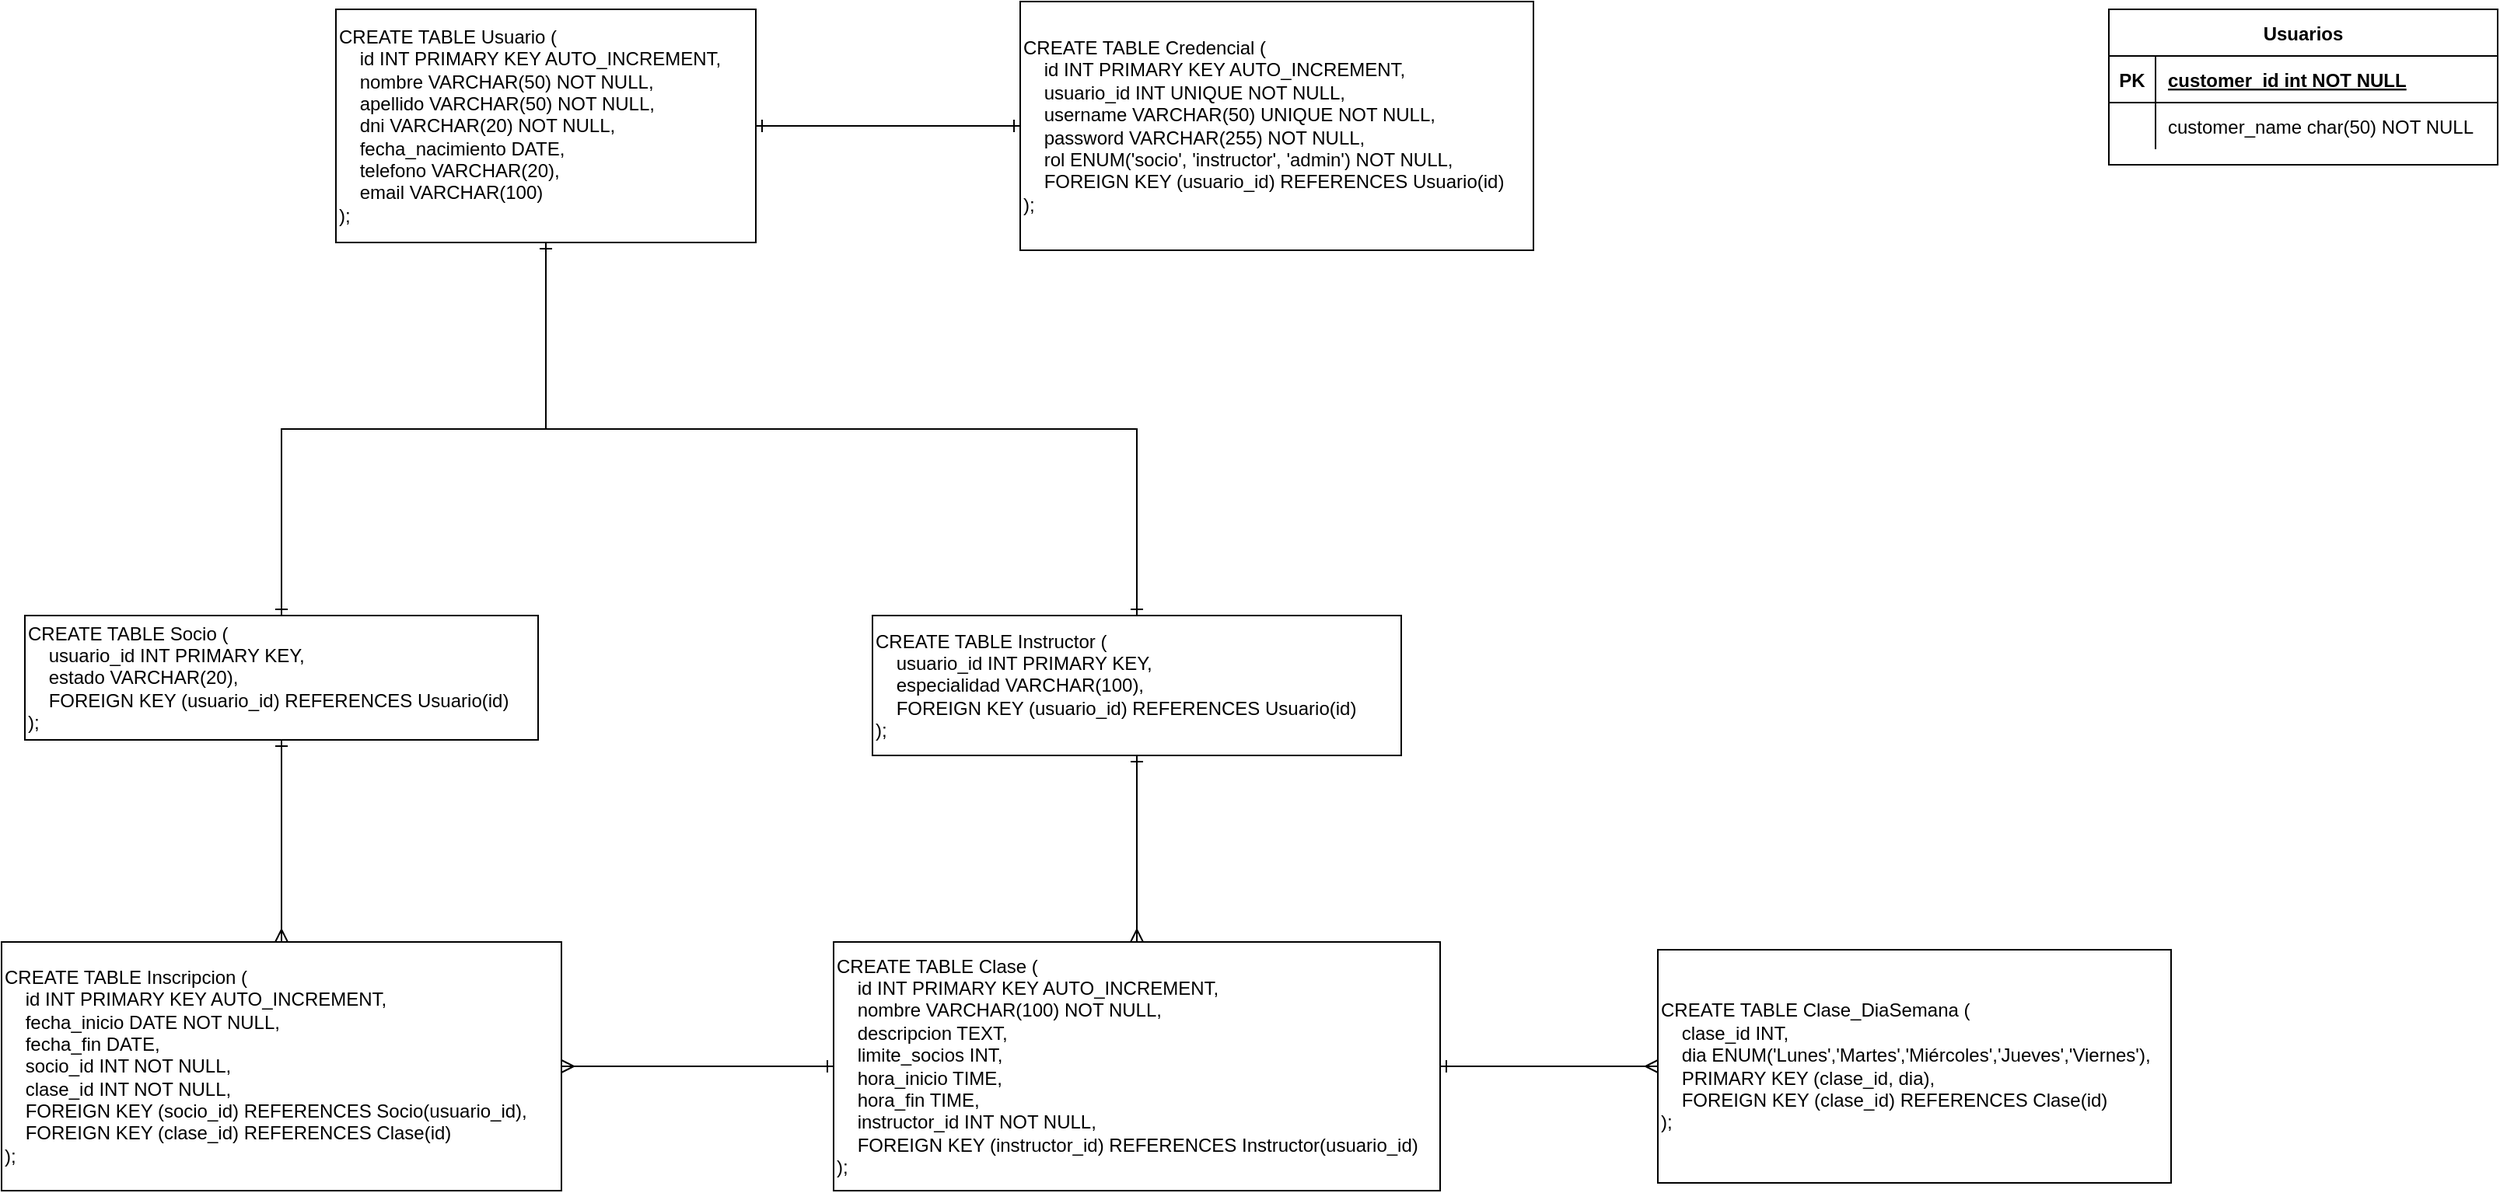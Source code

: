 <mxfile version="26.2.15">
  <diagram id="R2lEEEUBdFMjLlhIrx00" name="Page-1">
    <mxGraphModel dx="2684" dy="875" grid="1" gridSize="10" guides="1" tooltips="1" connect="1" arrows="1" fold="1" page="0" pageScale="1" pageWidth="850" pageHeight="1100" math="0" shadow="0" extFonts="Permanent Marker^https://fonts.googleapis.com/css?family=Permanent+Marker">
      <root>
        <mxCell id="0" />
        <mxCell id="1" parent="0" />
        <mxCell id="C-vyLk0tnHw3VtMMgP7b-23" value="Usuarios" style="shape=table;startSize=30;container=1;collapsible=1;childLayout=tableLayout;fixedRows=1;rowLines=0;fontStyle=1;align=center;resizeLast=1;" parent="1" vertex="1">
          <mxGeometry x="690" y="230" width="250" height="100" as="geometry" />
        </mxCell>
        <mxCell id="C-vyLk0tnHw3VtMMgP7b-24" value="" style="shape=partialRectangle;collapsible=0;dropTarget=0;pointerEvents=0;fillColor=none;points=[[0,0.5],[1,0.5]];portConstraint=eastwest;top=0;left=0;right=0;bottom=1;" parent="C-vyLk0tnHw3VtMMgP7b-23" vertex="1">
          <mxGeometry y="30" width="250" height="30" as="geometry" />
        </mxCell>
        <mxCell id="C-vyLk0tnHw3VtMMgP7b-25" value="PK" style="shape=partialRectangle;overflow=hidden;connectable=0;fillColor=none;top=0;left=0;bottom=0;right=0;fontStyle=1;" parent="C-vyLk0tnHw3VtMMgP7b-24" vertex="1">
          <mxGeometry width="30" height="30" as="geometry">
            <mxRectangle width="30" height="30" as="alternateBounds" />
          </mxGeometry>
        </mxCell>
        <mxCell id="C-vyLk0tnHw3VtMMgP7b-26" value="customer_id int NOT NULL " style="shape=partialRectangle;overflow=hidden;connectable=0;fillColor=none;top=0;left=0;bottom=0;right=0;align=left;spacingLeft=6;fontStyle=5;" parent="C-vyLk0tnHw3VtMMgP7b-24" vertex="1">
          <mxGeometry x="30" width="220" height="30" as="geometry">
            <mxRectangle width="220" height="30" as="alternateBounds" />
          </mxGeometry>
        </mxCell>
        <mxCell id="C-vyLk0tnHw3VtMMgP7b-27" value="" style="shape=partialRectangle;collapsible=0;dropTarget=0;pointerEvents=0;fillColor=none;points=[[0,0.5],[1,0.5]];portConstraint=eastwest;top=0;left=0;right=0;bottom=0;" parent="C-vyLk0tnHw3VtMMgP7b-23" vertex="1">
          <mxGeometry y="60" width="250" height="30" as="geometry" />
        </mxCell>
        <mxCell id="C-vyLk0tnHw3VtMMgP7b-28" value="" style="shape=partialRectangle;overflow=hidden;connectable=0;fillColor=none;top=0;left=0;bottom=0;right=0;" parent="C-vyLk0tnHw3VtMMgP7b-27" vertex="1">
          <mxGeometry width="30" height="30" as="geometry">
            <mxRectangle width="30" height="30" as="alternateBounds" />
          </mxGeometry>
        </mxCell>
        <mxCell id="C-vyLk0tnHw3VtMMgP7b-29" value="customer_name char(50) NOT NULL" style="shape=partialRectangle;overflow=hidden;connectable=0;fillColor=none;top=0;left=0;bottom=0;right=0;align=left;spacingLeft=6;" parent="C-vyLk0tnHw3VtMMgP7b-27" vertex="1">
          <mxGeometry x="30" width="220" height="30" as="geometry">
            <mxRectangle width="220" height="30" as="alternateBounds" />
          </mxGeometry>
        </mxCell>
        <mxCell id="bMSDryGwvFbEFKaxatis-11" style="edgeStyle=orthogonalEdgeStyle;rounded=0;orthogonalLoop=1;jettySize=auto;html=1;exitX=1;exitY=0.5;exitDx=0;exitDy=0;entryX=0;entryY=0.5;entryDx=0;entryDy=0;startArrow=ERone;startFill=0;endArrow=ERone;endFill=0;" edge="1" parent="1" source="bMSDryGwvFbEFKaxatis-2" target="bMSDryGwvFbEFKaxatis-3">
          <mxGeometry relative="1" as="geometry" />
        </mxCell>
        <mxCell id="bMSDryGwvFbEFKaxatis-16" style="edgeStyle=orthogonalEdgeStyle;rounded=0;orthogonalLoop=1;jettySize=auto;html=1;exitX=0.5;exitY=1;exitDx=0;exitDy=0;startArrow=ERone;startFill=0;endArrow=ERone;endFill=0;" edge="1" parent="1" source="bMSDryGwvFbEFKaxatis-2" target="bMSDryGwvFbEFKaxatis-4">
          <mxGeometry relative="1" as="geometry" />
        </mxCell>
        <mxCell id="bMSDryGwvFbEFKaxatis-17" style="edgeStyle=orthogonalEdgeStyle;rounded=0;orthogonalLoop=1;jettySize=auto;html=1;exitX=0.5;exitY=1;exitDx=0;exitDy=0;entryX=0.5;entryY=0;entryDx=0;entryDy=0;startArrow=ERone;startFill=0;endArrow=ERone;endFill=0;" edge="1" parent="1" source="bMSDryGwvFbEFKaxatis-2" target="bMSDryGwvFbEFKaxatis-5">
          <mxGeometry relative="1" as="geometry">
            <Array as="points">
              <mxPoint x="-315" y="500" />
              <mxPoint x="65" y="500" />
            </Array>
          </mxGeometry>
        </mxCell>
        <mxCell id="bMSDryGwvFbEFKaxatis-2" value="&lt;div&gt;CREATE TABLE Usuario (&lt;/div&gt;&lt;div&gt;&amp;nbsp; &amp;nbsp; id INT PRIMARY KEY AUTO_INCREMENT,&lt;/div&gt;&lt;div&gt;&amp;nbsp; &amp;nbsp; nombre VARCHAR(50) NOT NULL,&lt;/div&gt;&lt;div&gt;&amp;nbsp; &amp;nbsp; apellido VARCHAR(50) NOT NULL,&lt;/div&gt;&lt;div&gt;&amp;nbsp; &amp;nbsp; dni VARCHAR(20) NOT NULL,&lt;/div&gt;&lt;div&gt;&amp;nbsp; &amp;nbsp; fecha_nacimiento DATE,&lt;/div&gt;&lt;div&gt;&amp;nbsp; &amp;nbsp; telefono VARCHAR(20),&lt;/div&gt;&lt;div&gt;&amp;nbsp; &amp;nbsp; email VARCHAR(100)&lt;/div&gt;&lt;div&gt;);&lt;/div&gt;" style="rounded=0;whiteSpace=wrap;html=1;align=left;" vertex="1" parent="1">
          <mxGeometry x="-450" y="230" width="270" height="150" as="geometry" />
        </mxCell>
        <mxCell id="bMSDryGwvFbEFKaxatis-3" value="&lt;div&gt;CREATE TABLE Credencial (&lt;/div&gt;&lt;div&gt;&amp;nbsp; &amp;nbsp; id INT PRIMARY KEY AUTO_INCREMENT,&lt;/div&gt;&lt;div&gt;&amp;nbsp; &amp;nbsp; usuario_id INT UNIQUE NOT NULL,&lt;/div&gt;&lt;div&gt;&amp;nbsp; &amp;nbsp; username VARCHAR(50) UNIQUE NOT NULL,&lt;/div&gt;&lt;div&gt;&amp;nbsp; &amp;nbsp; password VARCHAR(255) NOT NULL,&lt;/div&gt;&lt;div&gt;&amp;nbsp; &amp;nbsp; rol ENUM(&#39;socio&#39;, &#39;instructor&#39;, &#39;admin&#39;) NOT NULL,&lt;/div&gt;&lt;div&gt;&amp;nbsp; &amp;nbsp; FOREIGN KEY (usuario_id) REFERENCES Usuario(id)&lt;/div&gt;&lt;div&gt;);&lt;/div&gt;" style="rounded=0;whiteSpace=wrap;html=1;align=left;" vertex="1" parent="1">
          <mxGeometry x="-10" y="225" width="330" height="160" as="geometry" />
        </mxCell>
        <mxCell id="bMSDryGwvFbEFKaxatis-12" style="edgeStyle=orthogonalEdgeStyle;rounded=0;orthogonalLoop=1;jettySize=auto;html=1;exitX=0.5;exitY=1;exitDx=0;exitDy=0;entryX=0.5;entryY=0;entryDx=0;entryDy=0;startArrow=ERone;startFill=0;endArrow=ERmany;endFill=0;" edge="1" parent="1" source="bMSDryGwvFbEFKaxatis-4" target="bMSDryGwvFbEFKaxatis-8">
          <mxGeometry relative="1" as="geometry" />
        </mxCell>
        <mxCell id="bMSDryGwvFbEFKaxatis-4" value="&lt;div&gt;CREATE TABLE Socio (&lt;/div&gt;&lt;div&gt;&amp;nbsp; &amp;nbsp; usuario_id INT PRIMARY KEY,&lt;/div&gt;&lt;div&gt;&amp;nbsp; &amp;nbsp; estado VARCHAR(20),&lt;/div&gt;&lt;div&gt;&amp;nbsp; &amp;nbsp; FOREIGN KEY (usuario_id) REFERENCES Usuario(id)&lt;/div&gt;&lt;div&gt;);&lt;/div&gt;" style="rounded=0;whiteSpace=wrap;html=1;align=left;" vertex="1" parent="1">
          <mxGeometry x="-650" y="620" width="330" height="80" as="geometry" />
        </mxCell>
        <mxCell id="bMSDryGwvFbEFKaxatis-14" style="edgeStyle=orthogonalEdgeStyle;rounded=0;orthogonalLoop=1;jettySize=auto;html=1;exitX=0.5;exitY=1;exitDx=0;exitDy=0;entryX=0.5;entryY=0;entryDx=0;entryDy=0;startArrow=ERone;startFill=0;endArrow=ERmany;endFill=0;" edge="1" parent="1" source="bMSDryGwvFbEFKaxatis-5" target="bMSDryGwvFbEFKaxatis-6">
          <mxGeometry relative="1" as="geometry" />
        </mxCell>
        <mxCell id="bMSDryGwvFbEFKaxatis-5" value="&lt;div&gt;CREATE TABLE Instructor (&lt;/div&gt;&lt;div&gt;&amp;nbsp; &amp;nbsp; usuario_id INT PRIMARY KEY,&lt;/div&gt;&lt;div&gt;&amp;nbsp; &amp;nbsp; especialidad VARCHAR(100),&lt;/div&gt;&lt;div&gt;&amp;nbsp; &amp;nbsp; FOREIGN KEY (usuario_id) REFERENCES Usuario(id)&lt;/div&gt;&lt;div&gt;);&lt;/div&gt;" style="rounded=0;whiteSpace=wrap;html=1;align=left;" vertex="1" parent="1">
          <mxGeometry x="-105" y="620" width="340" height="90" as="geometry" />
        </mxCell>
        <mxCell id="bMSDryGwvFbEFKaxatis-13" style="edgeStyle=orthogonalEdgeStyle;rounded=0;orthogonalLoop=1;jettySize=auto;html=1;exitX=0;exitY=0.5;exitDx=0;exitDy=0;entryX=1;entryY=0.5;entryDx=0;entryDy=0;startArrow=ERone;startFill=0;endArrow=ERmany;endFill=0;" edge="1" parent="1" source="bMSDryGwvFbEFKaxatis-6" target="bMSDryGwvFbEFKaxatis-8">
          <mxGeometry relative="1" as="geometry" />
        </mxCell>
        <mxCell id="bMSDryGwvFbEFKaxatis-6" value="&lt;div&gt;CREATE TABLE Clase (&lt;/div&gt;&lt;div&gt;&amp;nbsp; &amp;nbsp; id INT PRIMARY KEY AUTO_INCREMENT,&lt;/div&gt;&lt;div&gt;&amp;nbsp; &amp;nbsp; nombre VARCHAR(100) NOT NULL,&lt;/div&gt;&lt;div&gt;&amp;nbsp; &amp;nbsp; descripcion TEXT,&lt;/div&gt;&lt;div&gt;&amp;nbsp; &amp;nbsp; limite_socios INT,&lt;/div&gt;&lt;div&gt;&amp;nbsp; &amp;nbsp; hora_inicio TIME,&lt;/div&gt;&lt;div&gt;&amp;nbsp; &amp;nbsp; hora_fin TIME,&lt;/div&gt;&lt;div&gt;&amp;nbsp; &amp;nbsp; instructor_id INT NOT NULL,&lt;/div&gt;&lt;div&gt;&amp;nbsp; &amp;nbsp; FOREIGN KEY (instructor_id) REFERENCES Instructor(usuario_id)&lt;/div&gt;&lt;div&gt;);&lt;/div&gt;" style="rounded=0;whiteSpace=wrap;html=1;align=left;" vertex="1" parent="1">
          <mxGeometry x="-130" y="830" width="390" height="160" as="geometry" />
        </mxCell>
        <mxCell id="bMSDryGwvFbEFKaxatis-15" style="edgeStyle=orthogonalEdgeStyle;rounded=0;orthogonalLoop=1;jettySize=auto;html=1;exitX=0;exitY=0.5;exitDx=0;exitDy=0;startArrow=ERmany;startFill=0;endArrow=ERone;endFill=0;" edge="1" parent="1" source="bMSDryGwvFbEFKaxatis-7" target="bMSDryGwvFbEFKaxatis-6">
          <mxGeometry relative="1" as="geometry" />
        </mxCell>
        <mxCell id="bMSDryGwvFbEFKaxatis-7" value="&lt;div&gt;CREATE TABLE Clase_DiaSemana (&lt;/div&gt;&lt;div&gt;&amp;nbsp; &amp;nbsp; clase_id INT,&lt;/div&gt;&lt;div&gt;&amp;nbsp; &amp;nbsp; dia ENUM(&#39;Lunes&#39;,&#39;Martes&#39;,&#39;Miércoles&#39;,&#39;Jueves&#39;,&#39;Viernes&#39;),&lt;/div&gt;&lt;div&gt;&amp;nbsp; &amp;nbsp; PRIMARY KEY (clase_id, dia),&lt;/div&gt;&lt;div&gt;&amp;nbsp; &amp;nbsp; FOREIGN KEY (clase_id) REFERENCES Clase(id)&lt;/div&gt;&lt;div&gt;);&lt;/div&gt;" style="rounded=0;whiteSpace=wrap;html=1;align=left;" vertex="1" parent="1">
          <mxGeometry x="400" y="835" width="330" height="150" as="geometry" />
        </mxCell>
        <mxCell id="bMSDryGwvFbEFKaxatis-8" value="&lt;div&gt;CREATE TABLE Inscripcion (&lt;/div&gt;&lt;div&gt;&amp;nbsp; &amp;nbsp; id INT PRIMARY KEY AUTO_INCREMENT,&lt;/div&gt;&lt;div&gt;&amp;nbsp; &amp;nbsp; fecha_inicio DATE NOT NULL,&lt;/div&gt;&lt;div&gt;&amp;nbsp; &amp;nbsp; fecha_fin DATE,&lt;/div&gt;&lt;div&gt;&amp;nbsp; &amp;nbsp; socio_id INT NOT NULL,&lt;/div&gt;&lt;div&gt;&amp;nbsp; &amp;nbsp; clase_id INT NOT NULL,&lt;/div&gt;&lt;div&gt;&amp;nbsp; &amp;nbsp; FOREIGN KEY (socio_id) REFERENCES Socio(usuario_id),&lt;/div&gt;&lt;div&gt;&amp;nbsp; &amp;nbsp; FOREIGN KEY (clase_id) REFERENCES Clase(id)&lt;/div&gt;&lt;div&gt;);&lt;/div&gt;" style="rounded=0;whiteSpace=wrap;html=1;align=left;" vertex="1" parent="1">
          <mxGeometry x="-665" y="830" width="360" height="160" as="geometry" />
        </mxCell>
      </root>
    </mxGraphModel>
  </diagram>
</mxfile>
